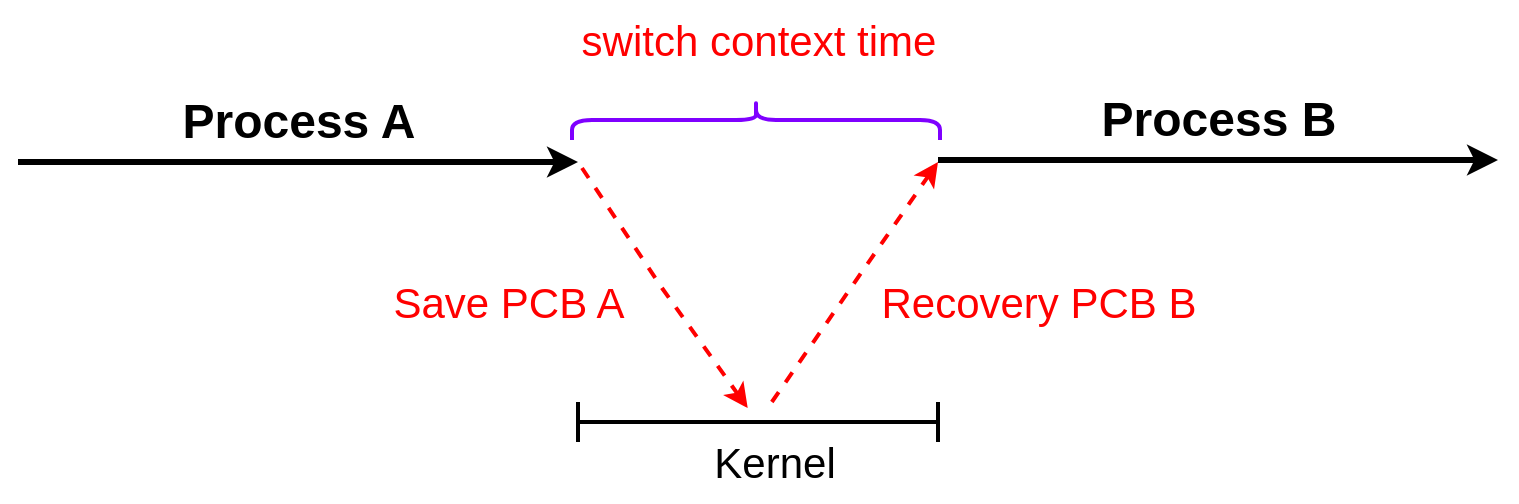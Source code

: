 <mxfile version="20.0.3" type="github">
  <diagram id="IfhzZcQky3KM6qUYi01D" name="第 1 页">
    <mxGraphModel dx="923" dy="639" grid="1" gridSize="10" guides="1" tooltips="1" connect="1" arrows="1" fold="1" page="1" pageScale="1" pageWidth="827" pageHeight="1169" math="0" shadow="0">
      <root>
        <mxCell id="0" />
        <mxCell id="1" parent="0" />
        <mxCell id="Mdzog8TR0-WEwi9GGIdp-5" value="" style="endArrow=classic;html=1;rounded=0;fontSize=18;strokeWidth=3;" edge="1" parent="1">
          <mxGeometry width="50" height="50" relative="1" as="geometry">
            <mxPoint x="60" y="290" as="sourcePoint" />
            <mxPoint x="340" y="290" as="targetPoint" />
          </mxGeometry>
        </mxCell>
        <mxCell id="Mdzog8TR0-WEwi9GGIdp-8" value="Process A" style="text;strokeColor=none;fillColor=none;html=1;fontSize=24;fontStyle=1;verticalAlign=middle;align=center;" vertex="1" parent="1">
          <mxGeometry x="150" y="250" width="100" height="40" as="geometry" />
        </mxCell>
        <mxCell id="Mdzog8TR0-WEwi9GGIdp-10" value="" style="shape=crossbar;whiteSpace=wrap;html=1;rounded=1;fontSize=18;strokeWidth=2;" vertex="1" parent="1">
          <mxGeometry x="340" y="410" width="180" height="20" as="geometry" />
        </mxCell>
        <mxCell id="Mdzog8TR0-WEwi9GGIdp-11" value="" style="endArrow=classic;html=1;rounded=0;fontSize=18;strokeWidth=3;" edge="1" parent="1">
          <mxGeometry width="50" height="50" relative="1" as="geometry">
            <mxPoint x="520" y="289" as="sourcePoint" />
            <mxPoint x="800" y="289" as="targetPoint" />
          </mxGeometry>
        </mxCell>
        <mxCell id="Mdzog8TR0-WEwi9GGIdp-12" value="Process&amp;nbsp;B" style="text;strokeColor=none;fillColor=none;html=1;fontSize=24;fontStyle=1;verticalAlign=middle;align=center;" vertex="1" parent="1">
          <mxGeometry x="610" y="249" width="100" height="40" as="geometry" />
        </mxCell>
        <mxCell id="Mdzog8TR0-WEwi9GGIdp-15" value="&lt;font style=&quot;font-size: 21px;&quot;&gt;Kernel&lt;/font&gt;" style="text;html=1;align=center;verticalAlign=middle;resizable=0;points=[];autosize=1;strokeColor=none;fillColor=none;fontSize=18;" vertex="1" parent="1">
          <mxGeometry x="398" y="420" width="80" height="40" as="geometry" />
        </mxCell>
        <mxCell id="Mdzog8TR0-WEwi9GGIdp-16" value="" style="endArrow=classic;html=1;rounded=0;fontSize=21;strokeWidth=2;dashed=1;strokeColor=#FF0000;" edge="1" parent="1">
          <mxGeometry width="50" height="50" relative="1" as="geometry">
            <mxPoint x="342" y="293" as="sourcePoint" />
            <mxPoint x="424.857" y="413" as="targetPoint" />
            <Array as="points">
              <mxPoint x="382" y="353" />
            </Array>
          </mxGeometry>
        </mxCell>
        <mxCell id="Mdzog8TR0-WEwi9GGIdp-17" value="" style="endArrow=classic;html=1;rounded=0;dashed=1;fontSize=21;strokeWidth=2;strokeColor=#FF0000;" edge="1" parent="1" source="Mdzog8TR0-WEwi9GGIdp-10">
          <mxGeometry width="50" height="50" relative="1" as="geometry">
            <mxPoint x="430" y="410" as="sourcePoint" />
            <mxPoint x="520" y="290" as="targetPoint" />
          </mxGeometry>
        </mxCell>
        <mxCell id="Mdzog8TR0-WEwi9GGIdp-18" value="&lt;font color=&quot;#ff0000&quot;&gt;Save PCB A&lt;/font&gt;" style="text;html=1;align=center;verticalAlign=middle;resizable=0;points=[];autosize=1;strokeColor=none;fillColor=none;fontSize=21;" vertex="1" parent="1">
          <mxGeometry x="235" y="340" width="140" height="40" as="geometry" />
        </mxCell>
        <mxCell id="Mdzog8TR0-WEwi9GGIdp-20" value="&lt;font color=&quot;#ff0000&quot;&gt;Recovery PCB B&lt;/font&gt;" style="text;html=1;align=center;verticalAlign=middle;resizable=0;points=[];autosize=1;strokeColor=none;fillColor=none;fontSize=21;" vertex="1" parent="1">
          <mxGeometry x="480" y="340" width="180" height="40" as="geometry" />
        </mxCell>
        <mxCell id="Mdzog8TR0-WEwi9GGIdp-21" value="" style="shape=curlyBracket;whiteSpace=wrap;html=1;rounded=1;fontSize=21;fontColor=#FF0000;strokeColor=#7F00FF;strokeWidth=2;rotation=90;" vertex="1" parent="1">
          <mxGeometry x="419" y="177" width="20" height="184" as="geometry" />
        </mxCell>
        <mxCell id="Mdzog8TR0-WEwi9GGIdp-22" value="switch context time" style="text;html=1;align=center;verticalAlign=middle;resizable=0;points=[];autosize=1;strokeColor=none;fillColor=none;fontSize=21;fontColor=#FF0000;" vertex="1" parent="1">
          <mxGeometry x="330" y="209" width="200" height="40" as="geometry" />
        </mxCell>
      </root>
    </mxGraphModel>
  </diagram>
</mxfile>
